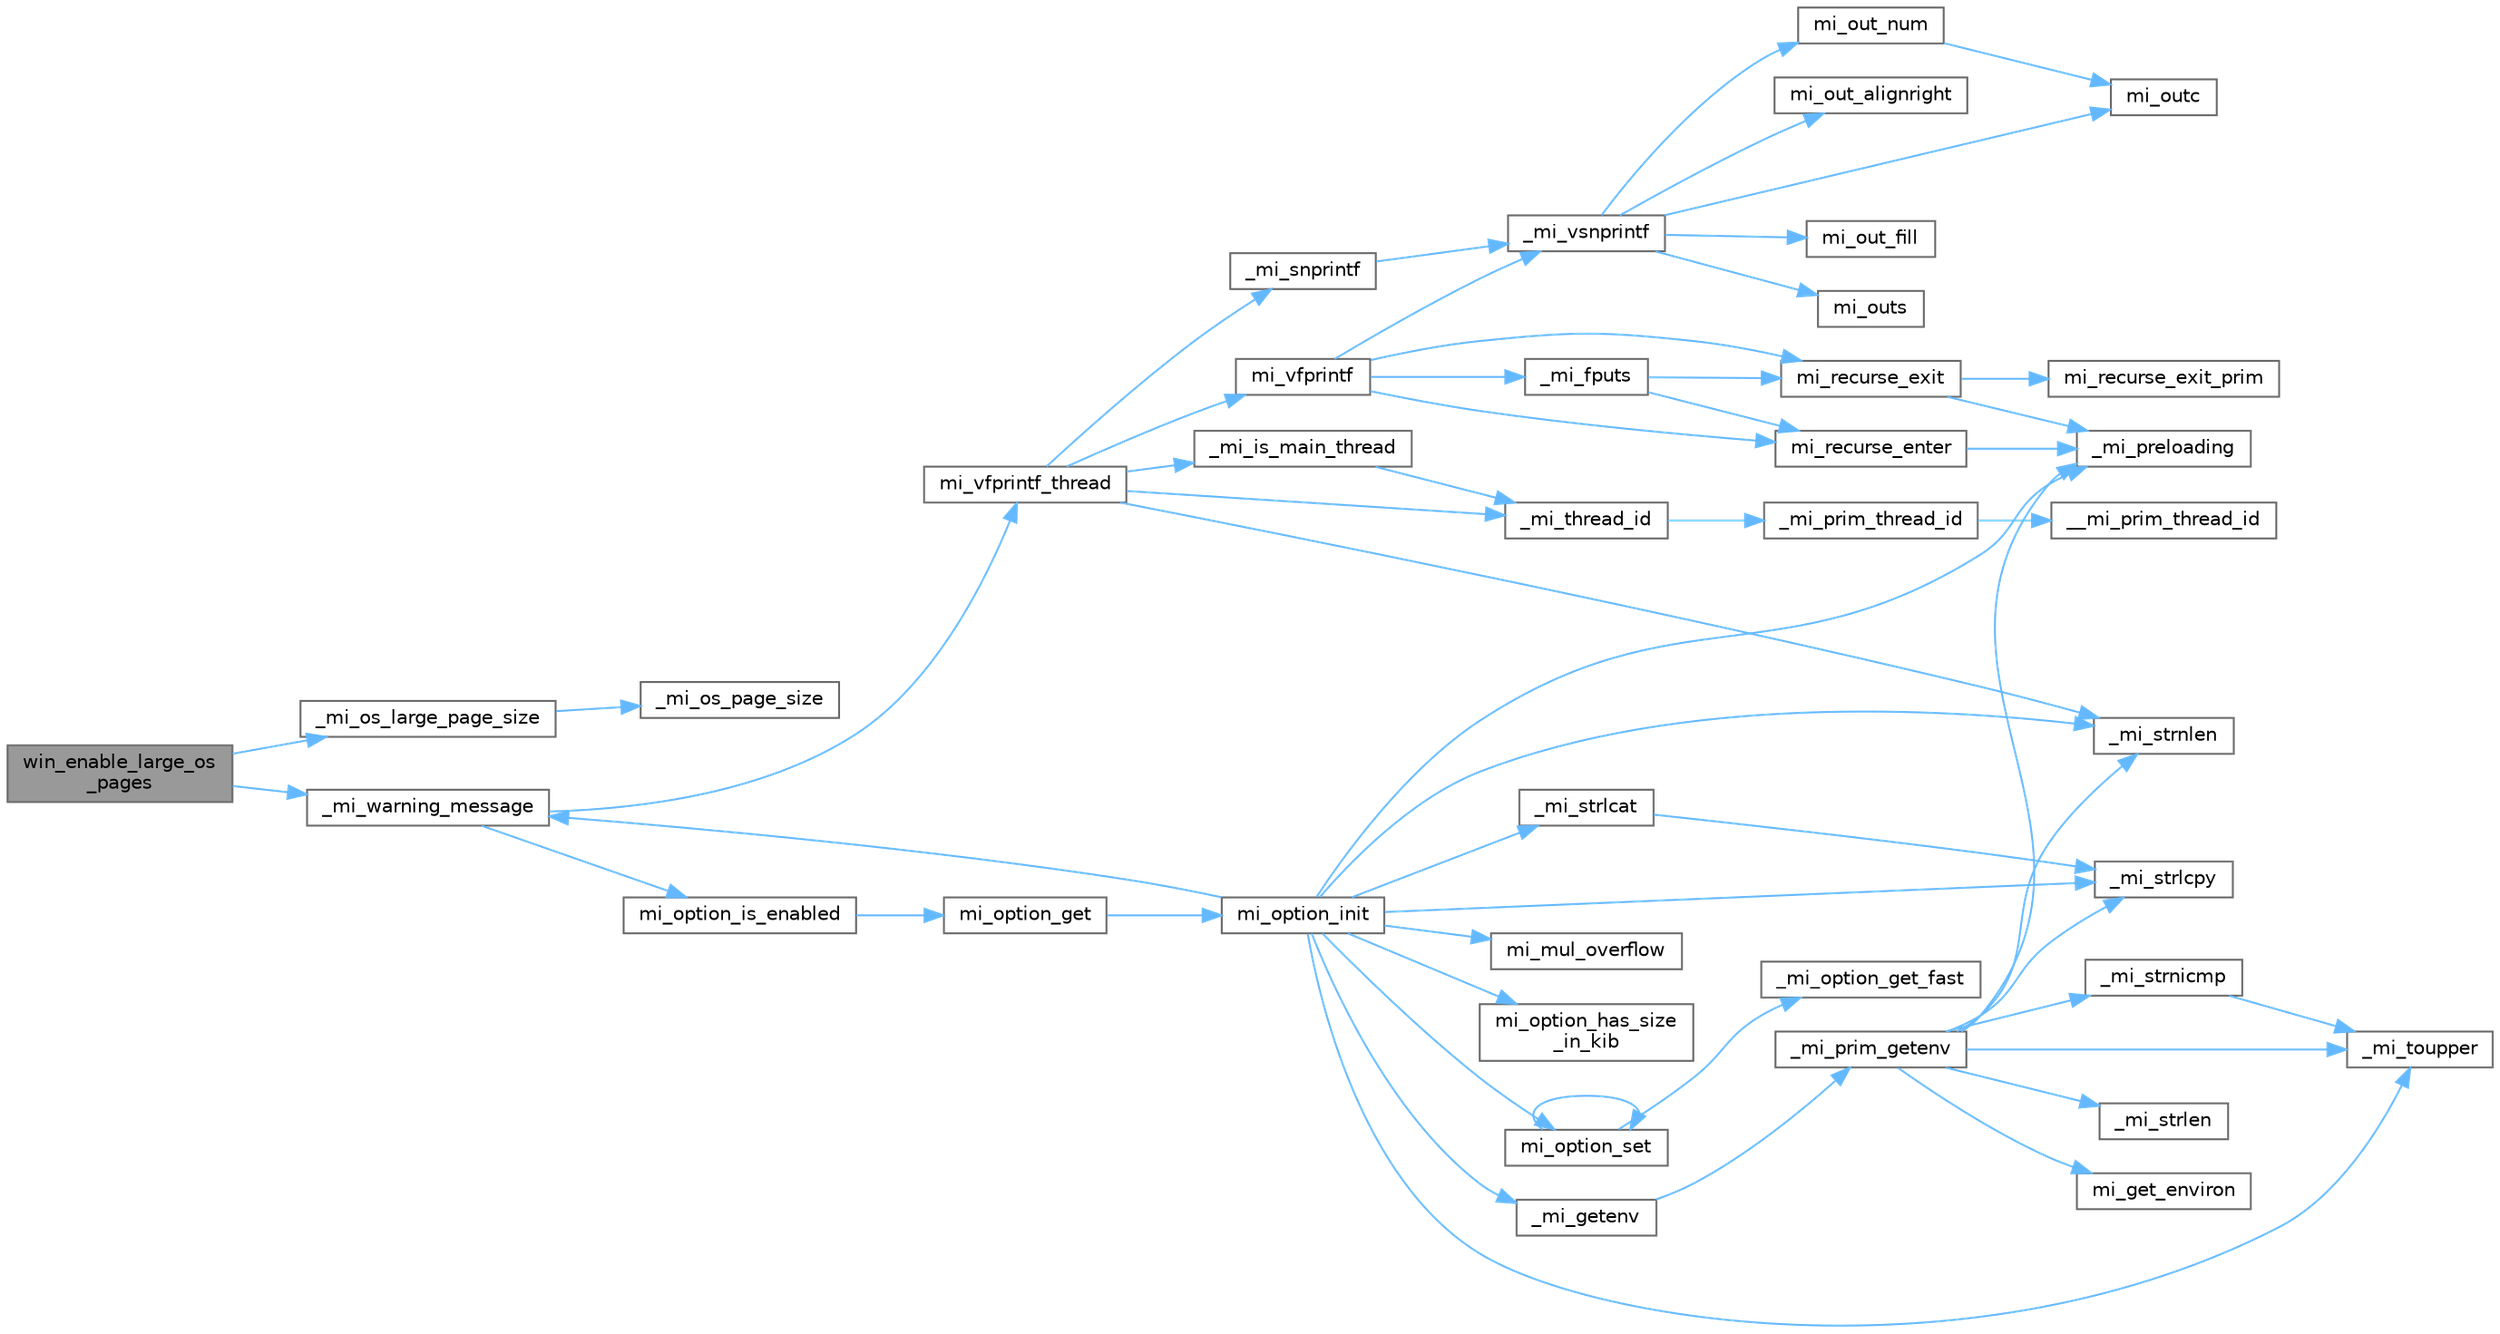 digraph "win_enable_large_os_pages"
{
 // LATEX_PDF_SIZE
  bgcolor="transparent";
  edge [fontname=Helvetica,fontsize=10,labelfontname=Helvetica,labelfontsize=10];
  node [fontname=Helvetica,fontsize=10,shape=box,height=0.2,width=0.4];
  rankdir="LR";
  Node1 [id="Node000001",label="win_enable_large_os\l_pages",height=0.2,width=0.4,color="gray40", fillcolor="grey60", style="filled", fontcolor="black",tooltip=" "];
  Node1 -> Node2 [id="edge54_Node000001_Node000002",color="steelblue1",style="solid",tooltip=" "];
  Node2 [id="Node000002",label="_mi_os_large_page_size",height=0.2,width=0.4,color="grey40", fillcolor="white", style="filled",URL="$os_8c.html#a7dcadbfdf83d72eca344f128fca39fd8",tooltip=" "];
  Node2 -> Node3 [id="edge55_Node000002_Node000003",color="steelblue1",style="solid",tooltip=" "];
  Node3 [id="Node000003",label="_mi_os_page_size",height=0.2,width=0.4,color="grey40", fillcolor="white", style="filled",URL="$os_8c.html#a723e4c95209d4c6282b53317473e83d5",tooltip=" "];
  Node1 -> Node4 [id="edge56_Node000001_Node000004",color="steelblue1",style="solid",tooltip=" "];
  Node4 [id="Node000004",label="_mi_warning_message",height=0.2,width=0.4,color="grey40", fillcolor="white", style="filled",URL="$options_8c.html#ac253cac2ca24fb63be7f4937ac620dc4",tooltip=" "];
  Node4 -> Node5 [id="edge57_Node000004_Node000005",color="steelblue1",style="solid",tooltip=" "];
  Node5 [id="Node000005",label="mi_option_is_enabled",height=0.2,width=0.4,color="grey40", fillcolor="white", style="filled",URL="$group__options.html#ga459ad98f18b3fc9275474807fe0ca188",tooltip=" "];
  Node5 -> Node6 [id="edge58_Node000005_Node000006",color="steelblue1",style="solid",tooltip=" "];
  Node6 [id="Node000006",label="mi_option_get",height=0.2,width=0.4,color="grey40", fillcolor="white", style="filled",URL="$group__options.html#ga7e8af195cc81d3fa64ccf2662caa565a",tooltip=" "];
  Node6 -> Node7 [id="edge59_Node000006_Node000007",color="steelblue1",style="solid",tooltip=" "];
  Node7 [id="Node000007",label="mi_option_init",height=0.2,width=0.4,color="grey40", fillcolor="white", style="filled",URL="$options_8c.html#a61970c5b942f29a5dea8a39742421cfe",tooltip=" "];
  Node7 -> Node8 [id="edge60_Node000007_Node000008",color="steelblue1",style="solid",tooltip=" "];
  Node8 [id="Node000008",label="_mi_getenv",height=0.2,width=0.4,color="grey40", fillcolor="white", style="filled",URL="$libc_8c.html#ae24e3d9662cc4cc3277fa0f31359b3ee",tooltip=" "];
  Node8 -> Node9 [id="edge61_Node000008_Node000009",color="steelblue1",style="solid",tooltip=" "];
  Node9 [id="Node000009",label="_mi_prim_getenv",height=0.2,width=0.4,color="grey40", fillcolor="white", style="filled",URL="$windows_2prim_8c.html#a83ac99612f318532560ffc033ee18d59",tooltip=" "];
  Node9 -> Node10 [id="edge62_Node000009_Node000010",color="steelblue1",style="solid",tooltip=" "];
  Node10 [id="Node000010",label="_mi_preloading",height=0.2,width=0.4,color="grey40", fillcolor="white", style="filled",URL="$_e_a_s_t_l_2packages_2mimalloc_2src_2init_8c.html#a404be8b4c0576588270fde0b2a4d7832",tooltip=" "];
  Node9 -> Node11 [id="edge63_Node000009_Node000011",color="steelblue1",style="solid",tooltip=" "];
  Node11 [id="Node000011",label="_mi_strlcpy",height=0.2,width=0.4,color="grey40", fillcolor="white", style="filled",URL="$libc_8c.html#a17a9534829be8a086014bf2a2792154f",tooltip=" "];
  Node9 -> Node12 [id="edge64_Node000009_Node000012",color="steelblue1",style="solid",tooltip=" "];
  Node12 [id="Node000012",label="_mi_strlen",height=0.2,width=0.4,color="grey40", fillcolor="white", style="filled",URL="$libc_8c.html#a70fc9bbb723b024221706d118be42bfc",tooltip=" "];
  Node9 -> Node13 [id="edge65_Node000009_Node000013",color="steelblue1",style="solid",tooltip=" "];
  Node13 [id="Node000013",label="_mi_strnicmp",height=0.2,width=0.4,color="grey40", fillcolor="white", style="filled",URL="$libc_8c.html#a0263a76ab329c76a3e9dd758126389d5",tooltip=" "];
  Node13 -> Node14 [id="edge66_Node000013_Node000014",color="steelblue1",style="solid",tooltip=" "];
  Node14 [id="Node000014",label="_mi_toupper",height=0.2,width=0.4,color="grey40", fillcolor="white", style="filled",URL="$libc_8c.html#a0d811385427149f1ea8637c8fab1fd07",tooltip=" "];
  Node9 -> Node15 [id="edge67_Node000009_Node000015",color="steelblue1",style="solid",tooltip=" "];
  Node15 [id="Node000015",label="_mi_strnlen",height=0.2,width=0.4,color="grey40", fillcolor="white", style="filled",URL="$libc_8c.html#ae8577fe0d9bbe3fb90d2169caa1af943",tooltip=" "];
  Node9 -> Node14 [id="edge68_Node000009_Node000014",color="steelblue1",style="solid",tooltip=" "];
  Node9 -> Node16 [id="edge69_Node000009_Node000016",color="steelblue1",style="solid",tooltip=" "];
  Node16 [id="Node000016",label="mi_get_environ",height=0.2,width=0.4,color="grey40", fillcolor="white", style="filled",URL="$unix_2prim_8c.html#a11e720e003c887e5028665097ce7735f",tooltip=" "];
  Node7 -> Node10 [id="edge70_Node000007_Node000010",color="steelblue1",style="solid",tooltip=" "];
  Node7 -> Node17 [id="edge71_Node000007_Node000017",color="steelblue1",style="solid",tooltip=" "];
  Node17 [id="Node000017",label="_mi_strlcat",height=0.2,width=0.4,color="grey40", fillcolor="white", style="filled",URL="$libc_8c.html#a29572712fc70f836ac31d224d98ad41a",tooltip=" "];
  Node17 -> Node11 [id="edge72_Node000017_Node000011",color="steelblue1",style="solid",tooltip=" "];
  Node7 -> Node11 [id="edge73_Node000007_Node000011",color="steelblue1",style="solid",tooltip=" "];
  Node7 -> Node15 [id="edge74_Node000007_Node000015",color="steelblue1",style="solid",tooltip=" "];
  Node7 -> Node14 [id="edge75_Node000007_Node000014",color="steelblue1",style="solid",tooltip=" "];
  Node7 -> Node4 [id="edge76_Node000007_Node000004",color="steelblue1",style="solid",tooltip=" "];
  Node7 -> Node18 [id="edge77_Node000007_Node000018",color="steelblue1",style="solid",tooltip=" "];
  Node18 [id="Node000018",label="mi_mul_overflow",height=0.2,width=0.4,color="grey40", fillcolor="white", style="filled",URL="$_e_a_s_t_l_2packages_2mimalloc_2include_2mimalloc_2internal_8h.html#abf06027911fbdc300901fb961a45e4d0",tooltip=" "];
  Node7 -> Node19 [id="edge78_Node000007_Node000019",color="steelblue1",style="solid",tooltip=" "];
  Node19 [id="Node000019",label="mi_option_has_size\l_in_kib",height=0.2,width=0.4,color="grey40", fillcolor="white", style="filled",URL="$options_8c.html#aee4ee640d854972d765c2896aa04270a",tooltip=" "];
  Node7 -> Node20 [id="edge79_Node000007_Node000020",color="steelblue1",style="solid",tooltip=" "];
  Node20 [id="Node000020",label="mi_option_set",height=0.2,width=0.4,color="grey40", fillcolor="white", style="filled",URL="$group__options.html#gaf84921c32375e25754dc2ee6a911fa60",tooltip=" "];
  Node20 -> Node21 [id="edge80_Node000020_Node000021",color="steelblue1",style="solid",tooltip=" "];
  Node21 [id="Node000021",label="_mi_option_get_fast",height=0.2,width=0.4,color="grey40", fillcolor="white", style="filled",URL="$options_8c.html#a1d96c2519367ba4bef4505cbd13aaec3",tooltip=" "];
  Node20 -> Node20 [id="edge81_Node000020_Node000020",color="steelblue1",style="solid",tooltip=" "];
  Node4 -> Node22 [id="edge82_Node000004_Node000022",color="steelblue1",style="solid",tooltip=" "];
  Node22 [id="Node000022",label="mi_vfprintf_thread",height=0.2,width=0.4,color="grey40", fillcolor="white", style="filled",URL="$options_8c.html#a4af8263c139d04a876914f39024a7424",tooltip=" "];
  Node22 -> Node23 [id="edge83_Node000022_Node000023",color="steelblue1",style="solid",tooltip=" "];
  Node23 [id="Node000023",label="_mi_is_main_thread",height=0.2,width=0.4,color="grey40", fillcolor="white", style="filled",URL="$_e_a_s_t_l_2packages_2mimalloc_2src_2init_8c.html#a008e0a28e7c86b15a04094d595e2c327",tooltip=" "];
  Node23 -> Node24 [id="edge84_Node000023_Node000024",color="steelblue1",style="solid",tooltip=" "];
  Node24 [id="Node000024",label="_mi_thread_id",height=0.2,width=0.4,color="grey40", fillcolor="white", style="filled",URL="$_e_a_s_t_l_2packages_2mimalloc_2src_2init_8c.html#a43068a36d7dea6ccf1e3558a27e22993",tooltip=" "];
  Node24 -> Node25 [id="edge85_Node000024_Node000025",color="steelblue1",style="solid",tooltip=" "];
  Node25 [id="Node000025",label="_mi_prim_thread_id",height=0.2,width=0.4,color="grey40", fillcolor="white", style="filled",URL="$prim_8h.html#a3875c92cbb791d0a7c69bc1fd2df6804",tooltip=" "];
  Node25 -> Node26 [id="edge86_Node000025_Node000026",color="steelblue1",style="solid",tooltip=" "];
  Node26 [id="Node000026",label="__mi_prim_thread_id",height=0.2,width=0.4,color="grey40", fillcolor="white", style="filled",URL="$prim_8h.html#a42ea20cb0253ec21dff5f6770927df20",tooltip=" "];
  Node22 -> Node27 [id="edge87_Node000022_Node000027",color="steelblue1",style="solid",tooltip=" "];
  Node27 [id="Node000027",label="_mi_snprintf",height=0.2,width=0.4,color="grey40", fillcolor="white", style="filled",URL="$libc_8c.html#a6c2f4673e3317f332571bc1bec18c49b",tooltip=" "];
  Node27 -> Node28 [id="edge88_Node000027_Node000028",color="steelblue1",style="solid",tooltip=" "];
  Node28 [id="Node000028",label="_mi_vsnprintf",height=0.2,width=0.4,color="grey40", fillcolor="white", style="filled",URL="$libc_8c.html#a8991188606f00dc8665aa14d8e7dab83",tooltip=" "];
  Node28 -> Node29 [id="edge89_Node000028_Node000029",color="steelblue1",style="solid",tooltip=" "];
  Node29 [id="Node000029",label="mi_out_alignright",height=0.2,width=0.4,color="grey40", fillcolor="white", style="filled",URL="$libc_8c.html#ad685676d3f84c5cd4dfa7827c23bd5f8",tooltip=" "];
  Node28 -> Node30 [id="edge90_Node000028_Node000030",color="steelblue1",style="solid",tooltip=" "];
  Node30 [id="Node000030",label="mi_out_fill",height=0.2,width=0.4,color="grey40", fillcolor="white", style="filled",URL="$libc_8c.html#aa0ad53a34be55c1788f02c39458eaae2",tooltip=" "];
  Node28 -> Node31 [id="edge91_Node000028_Node000031",color="steelblue1",style="solid",tooltip=" "];
  Node31 [id="Node000031",label="mi_out_num",height=0.2,width=0.4,color="grey40", fillcolor="white", style="filled",URL="$libc_8c.html#a94c4b54180b0199b5ccafd9873ebf4b6",tooltip=" "];
  Node31 -> Node32 [id="edge92_Node000031_Node000032",color="steelblue1",style="solid",tooltip=" "];
  Node32 [id="Node000032",label="mi_outc",height=0.2,width=0.4,color="grey40", fillcolor="white", style="filled",URL="$libc_8c.html#a623f4757c3652532d609471b123b2a38",tooltip=" "];
  Node28 -> Node32 [id="edge93_Node000028_Node000032",color="steelblue1",style="solid",tooltip=" "];
  Node28 -> Node33 [id="edge94_Node000028_Node000033",color="steelblue1",style="solid",tooltip=" "];
  Node33 [id="Node000033",label="mi_outs",height=0.2,width=0.4,color="grey40", fillcolor="white", style="filled",URL="$libc_8c.html#a1ffb38103615c2e8069c56410328ffe9",tooltip=" "];
  Node22 -> Node15 [id="edge95_Node000022_Node000015",color="steelblue1",style="solid",tooltip=" "];
  Node22 -> Node24 [id="edge96_Node000022_Node000024",color="steelblue1",style="solid",tooltip=" "];
  Node22 -> Node34 [id="edge97_Node000022_Node000034",color="steelblue1",style="solid",tooltip=" "];
  Node34 [id="Node000034",label="mi_vfprintf",height=0.2,width=0.4,color="grey40", fillcolor="white", style="filled",URL="$options_8c.html#a1f31f62f178fb5309451aa44c8d25327",tooltip=" "];
  Node34 -> Node35 [id="edge98_Node000034_Node000035",color="steelblue1",style="solid",tooltip=" "];
  Node35 [id="Node000035",label="_mi_fputs",height=0.2,width=0.4,color="grey40", fillcolor="white", style="filled",URL="$options_8c.html#a74eecad8676654f59f427a84ccc5c19d",tooltip=" "];
  Node35 -> Node36 [id="edge99_Node000035_Node000036",color="steelblue1",style="solid",tooltip=" "];
  Node36 [id="Node000036",label="mi_recurse_enter",height=0.2,width=0.4,color="grey40", fillcolor="white", style="filled",URL="$options_8c.html#a1fdb7bd3b10624ddeabe0988c52a1285",tooltip=" "];
  Node36 -> Node10 [id="edge100_Node000036_Node000010",color="steelblue1",style="solid",tooltip=" "];
  Node35 -> Node37 [id="edge101_Node000035_Node000037",color="steelblue1",style="solid",tooltip=" "];
  Node37 [id="Node000037",label="mi_recurse_exit",height=0.2,width=0.4,color="grey40", fillcolor="white", style="filled",URL="$options_8c.html#ae9c4fbdaa6fedca31b9c25dcb78112ae",tooltip=" "];
  Node37 -> Node10 [id="edge102_Node000037_Node000010",color="steelblue1",style="solid",tooltip=" "];
  Node37 -> Node38 [id="edge103_Node000037_Node000038",color="steelblue1",style="solid",tooltip=" "];
  Node38 [id="Node000038",label="mi_recurse_exit_prim",height=0.2,width=0.4,color="grey40", fillcolor="white", style="filled",URL="$options_8c.html#afa5ef675de035537efd679d53d629adc",tooltip=" "];
  Node34 -> Node28 [id="edge104_Node000034_Node000028",color="steelblue1",style="solid",tooltip=" "];
  Node34 -> Node36 [id="edge105_Node000034_Node000036",color="steelblue1",style="solid",tooltip=" "];
  Node34 -> Node37 [id="edge106_Node000034_Node000037",color="steelblue1",style="solid",tooltip=" "];
}

